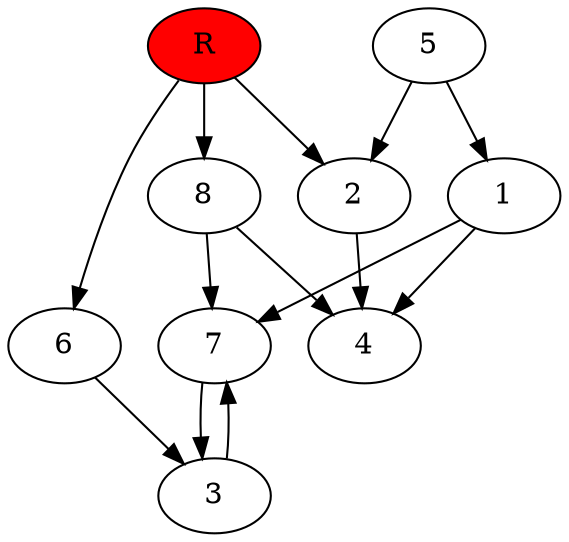 digraph prb29577 {
	1
	2
	3
	4
	5
	6
	7
	8
	R [fillcolor="#ff0000" style=filled]
	1 -> 4
	1 -> 7
	2 -> 4
	3 -> 7
	5 -> 1
	5 -> 2
	6 -> 3
	7 -> 3
	8 -> 4
	8 -> 7
	R -> 2
	R -> 6
	R -> 8
}
